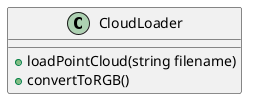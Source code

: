 @startuml DunaViewer
class CloudLoader 
{
    +loadPointCloud(string filename)
    +convertToRGB()
}

@enduml